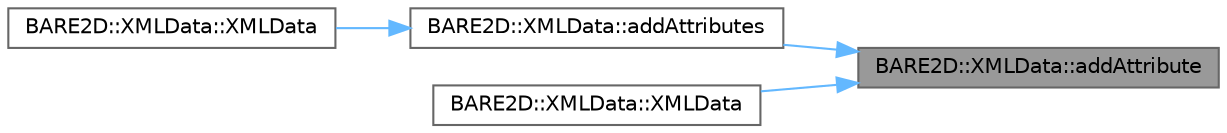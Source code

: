 digraph "BARE2D::XMLData::addAttribute"
{
 // INTERACTIVE_SVG=YES
 // LATEX_PDF_SIZE
  bgcolor="transparent";
  edge [fontname=Helvetica,fontsize=10,labelfontname=Helvetica,labelfontsize=10];
  node [fontname=Helvetica,fontsize=10,shape=box,height=0.2,width=0.4];
  rankdir="RL";
  Node1 [label="BARE2D::XMLData::addAttribute",height=0.2,width=0.4,color="gray40", fillcolor="grey60", style="filled", fontcolor="black",tooltip="Constructs and adds an attribute to the data."];
  Node1 -> Node2 [dir="back",color="steelblue1",style="solid"];
  Node2 [label="BARE2D::XMLData::addAttributes",height=0.2,width=0.4,color="grey40", fillcolor="white", style="filled",URL="$class_b_a_r_e2_d_1_1_x_m_l_data.html#ae24bd7eff4c51255b28e903805e768d6",tooltip="Bulk adds attributes to the data."];
  Node2 -> Node3 [dir="back",color="steelblue1",style="solid"];
  Node3 [label="BARE2D::XMLData::XMLData",height=0.2,width=0.4,color="grey40", fillcolor="white", style="filled",URL="$class_b_a_r_e2_d_1_1_x_m_l_data.html#a0fdadc0bef7ce4b52bed23ed5d270333",tooltip=" "];
  Node1 -> Node4 [dir="back",color="steelblue1",style="solid"];
  Node4 [label="BARE2D::XMLData::XMLData",height=0.2,width=0.4,color="grey40", fillcolor="white", style="filled",URL="$class_b_a_r_e2_d_1_1_x_m_l_data.html#a0e1d536a1efe35025dcb05bc4236e072",tooltip=" "];
}
